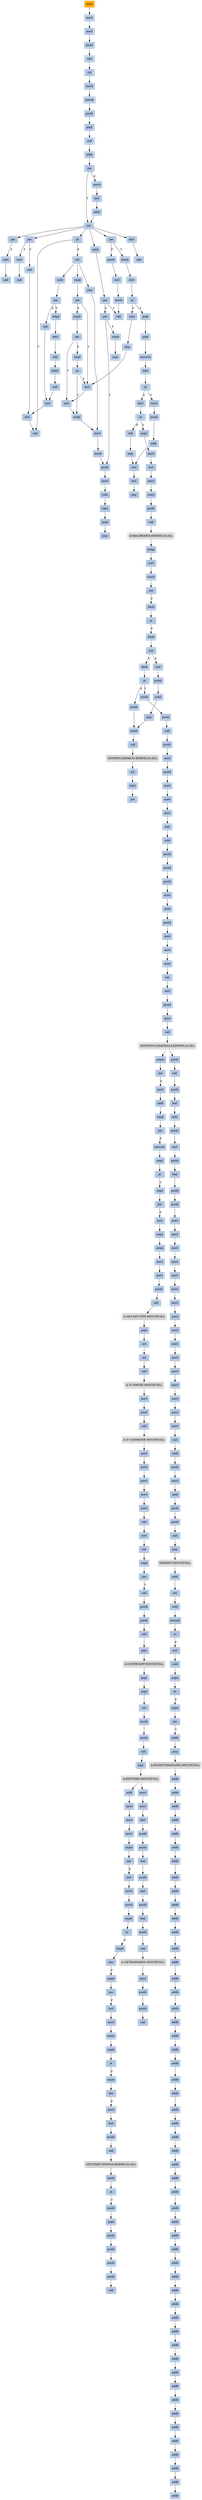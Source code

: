 strict digraph G {
	graph [bgcolor=transparent,
		name=G
	];
	node [color=lightsteelblue,
		fillcolor=lightsteelblue,
		shape=rectangle,
		style=filled
	];
	a0x0041d000movl_0x4001d0UINT32_ebx	[color=lightgrey,
		fillcolor=orange,
		label=movl];
	a0x0041d005movl_0x401000UINT32_edi	[label=movl];
	a0x0041d000movl_0x4001d0UINT32_ebx -> a0x0041d005movl_0x401000UINT32_edi	[color="#000000"];
	a0x0041d00amovl_0x414cf2UINT32_esi	[label=movl];
	a0x0041d005movl_0x401000UINT32_edi -> a0x0041d00amovl_0x414cf2UINT32_esi	[color="#000000"];
	a0x0041d00fpushl_ebx	[label=pushl];
	a0x0041d00amovl_0x414cf2UINT32_esi -> a0x0041d00fpushl_ebx	[color="#000000"];
	a0x0041d010call_0x0041d01f	[label=call];
	a0x0041d00fpushl_ebx -> a0x0041d010call_0x0041d01f	[color="#000000"];
	a0x0041d01fcld_	[label=cld];
	a0x0041d010call_0x0041d01f -> a0x0041d01fcld_	[color="#000000"];
	a0x0041d020movb_0xffffff80UINT8_dl	[label=movb];
	a0x0041d01fcld_ -> a0x0041d020movb_0xffffff80UINT8_dl	[color="#000000"];
	a0x0041d022movsb_ds_esi__es_edi_	[label=movsb];
	a0x0041d020movb_0xffffff80UINT8_dl -> a0x0041d022movsb_ds_esi__es_edi_	[color="#000000"];
	a0x0041d023pushl_0x2UINT8	[label=pushl];
	a0x0041d022movsb_ds_esi__es_edi_ -> a0x0041d023pushl_0x2UINT8	[color="#000000"];
	a0x0041d025popl_ebx	[label=popl];
	a0x0041d023pushl_0x2UINT8 -> a0x0041d025popl_ebx	[color="#000000"];
	a0x0041d026call_esp_	[label=call];
	a0x0041d025popl_ebx -> a0x0041d026call_esp_	[color="#000000"];
	a0x0041d015addb_dl_dl	[label=addb];
	a0x0041d026call_esp_ -> a0x0041d015addb_dl_dl	[color="#000000"];
	a0x0041d017jne_0x0041d01e	[label=jne];
	a0x0041d015addb_dl_dl -> a0x0041d017jne_0x0041d01e	[color="#000000"];
	a0x0041d019movb_esi__dl	[label=movb];
	a0x0041d017jne_0x0041d01e -> a0x0041d019movb_esi__dl	[color="#000000",
		label=F];
	a0x0041d01eret	[label=ret];
	a0x0041d017jne_0x0041d01e -> a0x0041d01eret	[color="#000000",
		label=T];
	a0x0041d01bincl_esi	[label=incl];
	a0x0041d019movb_esi__dl -> a0x0041d01bincl_esi	[color="#000000"];
	a0x0041d01cadcb_dl_dl	[label=adcb];
	a0x0041d01bincl_esi -> a0x0041d01cadcb_dl_dl	[color="#000000"];
	a0x0041d01cadcb_dl_dl -> a0x0041d01eret	[color="#000000"];
	a0x0041d029jae_0x0041d022	[label=jae];
	a0x0041d01eret -> a0x0041d029jae_0x0041d022	[color="#000000"];
	a0x0041d030jae_0x0041d04a	[label=jae];
	a0x0041d01eret -> a0x0041d030jae_0x0041d04a	[color="#000000"];
	a0x0041d037jae_0x0041d05a	[label=jae];
	a0x0041d01eret -> a0x0041d037jae_0x0041d05a	[color="#000000"];
	a0x0041d041adcb_al_al	[label=adcb];
	a0x0041d01eret -> a0x0041d041adcb_al_al	[color="#000000"];
	a0x0041d097adcl_ecx_ecx	[label=adcl];
	a0x0041d01eret -> a0x0041d097adcl_ecx_ecx	[color="#000000"];
	a0x0041d09djb_0x0041d093	[label=jb];
	a0x0041d01eret -> a0x0041d09djb_0x0041d093	[color="#000000"];
	a0x0041d02bxorl_ecx_ecx	[label=xorl];
	a0x0041d029jae_0x0041d022 -> a0x0041d02bxorl_ecx_ecx	[color="#000000",
		label=F];
	a0x0041d02dcall_esp_	[label=call];
	a0x0041d02bxorl_ecx_ecx -> a0x0041d02dcall_esp_	[color="#000000"];
	a0x0041d032xorl_eax_eax	[label=xorl];
	a0x0041d030jae_0x0041d04a -> a0x0041d032xorl_eax_eax	[color="#000000",
		label=F];
	a0x0041d04acall_0x0041d092	[label=call];
	a0x0041d030jae_0x0041d04a -> a0x0041d04acall_0x0041d092	[color="#000000",
		label=T];
	a0x0041d034call_esp_	[label=call];
	a0x0041d032xorl_eax_eax -> a0x0041d034call_esp_	[color="#000000"];
	a0x0041d039movb_0x2UINT8_bl	[label=movb];
	a0x0041d037jae_0x0041d05a -> a0x0041d039movb_0x2UINT8_bl	[color="#000000",
		label=F];
	a0x0041d05alodsb_ds_esi__al	[label=lodsb];
	a0x0041d037jae_0x0041d05a -> a0x0041d05alodsb_ds_esi__al	[color="#000000",
		label=T];
	a0x0041d03bincl_ecx	[label=incl];
	a0x0041d039movb_0x2UINT8_bl -> a0x0041d03bincl_ecx	[color="#000000"];
	a0x0041d03cmovb_0x10UINT8_al	[label=movb];
	a0x0041d03bincl_ecx -> a0x0041d03cmovb_0x10UINT8_al	[color="#000000"];
	a0x0041d03ecall_esp_	[label=call];
	a0x0041d03cmovb_0x10UINT8_al -> a0x0041d03ecall_esp_	[color="#000000"];
	a0x0041d043jae_0x0041d03e	[label=jae];
	a0x0041d041adcb_al_al -> a0x0041d043jae_0x0041d03e	[color="#000000"];
	a0x0041d043jae_0x0041d03e -> a0x0041d03ecall_esp_	[color="#000000",
		label=T];
	a0x0041d045jne_0x0041d086	[label=jne];
	a0x0041d043jae_0x0041d03e -> a0x0041d045jne_0x0041d086	[color="#000000",
		label=F];
	a0x0041d086pushl_esi	[label=pushl];
	a0x0041d045jne_0x0041d086 -> a0x0041d086pushl_esi	[color="#000000",
		label=T];
	a0x0041d047stosb_al_es_edi_	[label=stosb];
	a0x0041d045jne_0x0041d086 -> a0x0041d047stosb_al_es_edi_	[color="#000000",
		label=F];
	a0x0041d087movl_edi_esi	[label=movl];
	a0x0041d086pushl_esi -> a0x0041d087movl_edi_esi	[color="#000000"];
	a0x0041d089subl_eax_esi	[label=subl];
	a0x0041d087movl_edi_esi -> a0x0041d089subl_eax_esi	[color="#000000"];
	a0x0041d08brepz_movsb_ds_esi__es_edi_	[label=repz];
	a0x0041d089subl_eax_esi -> a0x0041d08brepz_movsb_ds_esi__es_edi_	[color="#000000"];
	a0x0041d08dpopl_esi	[label=popl];
	a0x0041d08brepz_movsb_ds_esi__es_edi_ -> a0x0041d08dpopl_esi	[color="#000000"];
	a0x0041d08ejmp_0x0041d026	[label=jmp];
	a0x0041d08dpopl_esi -> a0x0041d08ejmp_0x0041d026	[color="#000000"];
	a0x0041d048jmp_0x0041d026	[label=jmp];
	a0x0041d047stosb_al_es_edi_ -> a0x0041d048jmp_0x0041d026	[color="#000000"];
	a0x0041d05bshrl_eax	[label=shrl];
	a0x0041d05alodsb_ds_esi__al -> a0x0041d05bshrl_eax	[color="#000000"];
	a0x0041d05dje_0x0041d0a0	[label=je];
	a0x0041d05bshrl_eax -> a0x0041d05dje_0x0041d0a0	[color="#000000"];
	a0x0041d05fadcl_ecx_ecx	[label=adcl];
	a0x0041d05dje_0x0041d0a0 -> a0x0041d05fadcl_ecx_ecx	[color="#000000",
		label=F];
	a0x0041d0a0popl_edi	[label=popl];
	a0x0041d05dje_0x0041d0a0 -> a0x0041d0a0popl_edi	[color="#000000",
		label=T];
	a0x0041d061jmp_0x0041d07f	[label=jmp];
	a0x0041d05fadcl_ecx_ecx -> a0x0041d061jmp_0x0041d07f	[color="#000000"];
	a0x0041d07fincl_ecx	[label=incl];
	a0x0041d061jmp_0x0041d07f -> a0x0041d07fincl_ecx	[color="#000000"];
	a0x0041d080incl_ecx	[label=incl];
	a0x0041d07fincl_ecx -> a0x0041d080incl_ecx	[color="#000000"];
	a0x0041d081xchgl_eax_ebp	[label=xchgl];
	a0x0041d080incl_ecx -> a0x0041d081xchgl_eax_ebp	[color="#000000"];
	a0x0041d082movl_ebp_eax	[label=movl];
	a0x0041d081xchgl_eax_ebp -> a0x0041d082movl_ebp_eax	[color="#000000"];
	a0x0041d084movb_0x1UINT8_bl	[label=movb];
	a0x0041d082movl_ebp_eax -> a0x0041d084movb_0x1UINT8_bl	[color="#000000"];
	a0x0041d084movb_0x1UINT8_bl -> a0x0041d086pushl_esi	[color="#000000"];
	a0x0041d092incl_ecx	[label=incl];
	a0x0041d04acall_0x0041d092 -> a0x0041d092incl_ecx	[color="#000000"];
	a0x0041d093call_0x4esp_	[label=call];
	a0x0041d092incl_ecx -> a0x0041d093call_0x4esp_	[color="#000000"];
	a0x0041d099call_0x4esp_	[label=call];
	a0x0041d097adcl_ecx_ecx -> a0x0041d099call_0x4esp_	[color="#000000"];
	a0x0041d09djb_0x0041d093 -> a0x0041d093call_0x4esp_	[color="#000000",
		label=T];
	a0x0041d09fret	[label=ret];
	a0x0041d09djb_0x0041d093 -> a0x0041d09fret	[color="#000000",
		label=F];
	a0x0041d04fsubl_ebx_ecx	[label=subl];
	a0x0041d09fret -> a0x0041d04fsubl_ebx_ecx	[color="#000000"];
	a0x0041d058jmp_0x0041d082	[label=jmp];
	a0x0041d09fret -> a0x0041d058jmp_0x0041d082	[color="#000000"];
	a0x0041d06ecmpl_0x7d00UINT32_eax	[label=cmpl];
	a0x0041d09fret -> a0x0041d06ecmpl_0x7d00UINT32_eax	[color="#000000"];
	a0x0041d051jne_0x0041d063	[label=jne];
	a0x0041d04fsubl_ebx_ecx -> a0x0041d051jne_0x0041d063	[color="#000000"];
	a0x0041d053call_0x0041d090	[label=call];
	a0x0041d051jne_0x0041d063 -> a0x0041d053call_0x0041d090	[color="#000000",
		label=F];
	a0x0041d063xchgl_eax_ecx	[label=xchgl];
	a0x0041d051jne_0x0041d063 -> a0x0041d063xchgl_eax_ecx	[color="#000000",
		label=T];
	a0x0041d090xorl_ecx_ecx	[label=xorl];
	a0x0041d053call_0x0041d090 -> a0x0041d090xorl_ecx_ecx	[color="#000000"];
	a0x0041d090xorl_ecx_ecx -> a0x0041d092incl_ecx	[color="#000000"];
	a0x0041d058jmp_0x0041d082 -> a0x0041d082movl_ebp_eax	[color="#000000"];
	a0x0041d064decl_eax	[label=decl];
	a0x0041d063xchgl_eax_ecx -> a0x0041d064decl_eax	[color="#000000"];
	a0x0041d065shll_0x8UINT8_eax	[label=shll];
	a0x0041d064decl_eax -> a0x0041d065shll_0x8UINT8_eax	[color="#000000"];
	a0x0041d068lodsb_ds_esi__al	[label=lodsb];
	a0x0041d065shll_0x8UINT8_eax -> a0x0041d068lodsb_ds_esi__al	[color="#000000"];
	a0x0041d069call_0x0041d090	[label=call];
	a0x0041d068lodsb_ds_esi__al -> a0x0041d069call_0x0041d090	[color="#000000"];
	a0x0041d069call_0x0041d090 -> a0x0041d090xorl_ecx_ecx	[color="#000000"];
	a0x0041d073jae_0x0041d07f	[label=jae];
	a0x0041d06ecmpl_0x7d00UINT32_eax -> a0x0041d073jae_0x0041d07f	[color="#000000"];
	a0x0041d073jae_0x0041d07f -> a0x0041d07fincl_ecx	[color="#000000",
		label=T];
	a0x0041d075cmpb_0x5UINT8_ah	[label=cmpb];
	a0x0041d073jae_0x0041d07f -> a0x0041d075cmpb_0x5UINT8_ah	[color="#000000",
		label=F];
	a0x0041d078jae_0x0041d080	[label=jae];
	a0x0041d075cmpb_0x5UINT8_ah -> a0x0041d078jae_0x0041d080	[color="#000000"];
	a0x0041d078jae_0x0041d080 -> a0x0041d080incl_ecx	[color="#000000",
		label=T];
	a0x0041d07acmpl_0x7fUINT8_eax	[label=cmpl];
	a0x0041d078jae_0x0041d080 -> a0x0041d07acmpl_0x7fUINT8_eax	[color="#000000",
		label=F];
	a0x0041d07dja_0x0041d081	[label=ja];
	a0x0041d07acmpl_0x7fUINT8_eax -> a0x0041d07dja_0x0041d081	[color="#000000"];
	a0x0041d07dja_0x0041d081 -> a0x0041d07fincl_ecx	[color="#000000",
		label=F];
	a0x0041d07dja_0x0041d081 -> a0x0041d081xchgl_eax_ebp	[color="#000000",
		label=T];
	a0x0041d0a1popl_ebx	[label=popl];
	a0x0041d0a0popl_edi -> a0x0041d0a1popl_ebx	[color="#000000"];
	a0x0041d0a2movzwl_ebx__edi	[label=movzwl];
	a0x0041d0a1popl_ebx -> a0x0041d0a2movzwl_ebx__edi	[color="#000000"];
	a0x0041d0a5decl_edi	[label=decl];
	a0x0041d0a2movzwl_ebx__edi -> a0x0041d0a5decl_edi	[color="#000000"];
	a0x0041d0a6je_0x0041d0b0	[label=je];
	a0x0041d0a5decl_edi -> a0x0041d0a6je_0x0041d0b0	[color="#000000"];
	a0x0041d0a8decl_edi	[label=decl];
	a0x0041d0a6je_0x0041d0b0 -> a0x0041d0a8decl_edi	[color="#000000",
		label=F];
	a0x0041d0b0movl_0x2ebx__edi	[label=movl];
	a0x0041d0a6je_0x0041d0b0 -> a0x0041d0b0movl_0x2ebx__edi	[color="#000000",
		label=T];
	a0x0041d0a9je_0x0041d0be	[label=je];
	a0x0041d0a8decl_edi -> a0x0041d0a9je_0x0041d0be	[color="#000000"];
	a0x0041d0abshll_0xcUINT8_edi	[label=shll];
	a0x0041d0a9je_0x0041d0be -> a0x0041d0abshll_0xcUINT8_edi	[color="#000000",
		label=F];
	a0x0041d0bepopl_edi	[label=popl];
	a0x0041d0a9je_0x0041d0be -> a0x0041d0bepopl_edi	[color="#000000",
		label=T];
	a0x0041d0aejmp_0x0041d0b7	[label=jmp];
	a0x0041d0abshll_0xcUINT8_edi -> a0x0041d0aejmp_0x0041d0b7	[color="#000000"];
	a0x0041d0b7incl_ebx	[label=incl];
	a0x0041d0aejmp_0x0041d0b7 -> a0x0041d0b7incl_ebx	[color="#000000"];
	a0x0041d0b8incl_ebx	[label=incl];
	a0x0041d0b7incl_ebx -> a0x0041d0b8incl_ebx	[color="#000000"];
	a0x0041d0b9jmp_0x0041d00f	[label=jmp];
	a0x0041d0b8incl_ebx -> a0x0041d0b9jmp_0x0041d00f	[color="#000000"];
	a0x0041d0b3pushl_edi	[label=pushl];
	a0x0041d0b0movl_0x2ebx__edi -> a0x0041d0b3pushl_edi	[color="#000000"];
	a0x0041d0b4addl_0x4UINT8_ebx	[label=addl];
	a0x0041d0b3pushl_edi -> a0x0041d0b4addl_0x4UINT8_ebx	[color="#000000"];
	a0x0041d0b4addl_0x4UINT8_ebx -> a0x0041d0b7incl_ebx	[color="#000000"];
	a0x0041d0bfmovl_0x41d128UINT32_ebx	[label=movl];
	a0x0041d0bepopl_edi -> a0x0041d0bfmovl_0x41d128UINT32_ebx	[color="#000000"];
	a0x0041d0c4incl_edi	[label=incl];
	a0x0041d0bfmovl_0x41d128UINT32_ebx -> a0x0041d0c4incl_edi	[color="#000000"];
	a0x0041d0c5movl_edi__esi	[label=movl];
	a0x0041d0c4incl_edi -> a0x0041d0c5movl_edi__esi	[color="#000000"];
	a0x0041d0c7scasl_es_edi__eax	[label=scasl];
	a0x0041d0c5movl_edi__esi -> a0x0041d0c7scasl_es_edi__eax	[color="#000000"];
	a0x0041d0c8pushl_edi	[label=pushl];
	a0x0041d0c7scasl_es_edi__eax -> a0x0041d0c8pushl_edi	[color="#000000"];
	a0x0041d0c9call_ebx_	[label=call];
	a0x0041d0c8pushl_edi -> a0x0041d0c9call_ebx_	[color="#000000"];
	LOADLIBRARYA_KERNEL32_DLL	[color=lightgrey,
		fillcolor=lightgrey,
		label="LOADLIBRARYA-KERNEL32-DLL"];
	a0x0041d0c9call_ebx_ -> LOADLIBRARYA_KERNEL32_DLL	[color="#000000"];
	a0x0041d0cbxchgl_eax_ebp	[label=xchgl];
	LOADLIBRARYA_KERNEL32_DLL -> a0x0041d0cbxchgl_eax_ebp	[color="#000000"];
	a0x0041d0ccxorl_eax_eax	[label=xorl];
	a0x0041d0cbxchgl_eax_ebp -> a0x0041d0ccxorl_eax_eax	[color="#000000"];
	a0x0041d0cescasb_es_edi__al	[label=scasb];
	a0x0041d0ccxorl_eax_eax -> a0x0041d0cescasb_es_edi__al	[color="#000000"];
	a0x0041d0cfjne_0x0041d0ce	[label=jne];
	a0x0041d0cescasb_es_edi__al -> a0x0041d0cfjne_0x0041d0ce	[color="#000000"];
	a0x0041d0d1decb_edi_	[label=decb];
	a0x0041d0cfjne_0x0041d0ce -> a0x0041d0d1decb_edi_	[color="#000000",
		label=F];
	a0x0041d0d3je_0x0041d0c4	[label=je];
	a0x0041d0d1decb_edi_ -> a0x0041d0d3je_0x0041d0c4	[color="#000000"];
	a0x0041d0d5decb_edi_	[label=decb];
	a0x0041d0d3je_0x0041d0c4 -> a0x0041d0d5decb_edi_	[color="#000000",
		label=F];
	a0x0041d0d7jne_0x0041d0df	[label=jne];
	a0x0041d0d5decb_edi_ -> a0x0041d0d7jne_0x0041d0df	[color="#000000"];
	a0x0041d0dfdecb_edi_	[label=decb];
	a0x0041d0d7jne_0x0041d0df -> a0x0041d0dfdecb_edi_	[color="#000000",
		label=T];
	a0x0041d0d9incl_edi	[label=incl];
	a0x0041d0d7jne_0x0041d0df -> a0x0041d0d9incl_edi	[color="#000000",
		label=F];
	a0x0041d0e1je_0x0040acb2	[label=je];
	a0x0041d0dfdecb_edi_ -> a0x0041d0e1je_0x0040acb2	[color="#000000"];
	a0x0041d0e7pushl_edi	[label=pushl];
	a0x0041d0e1je_0x0040acb2 -> a0x0041d0e7pushl_edi	[color="#000000",
		label=F];
	a0x0040acb2pushl_0x70UINT8	[label=pushl];
	a0x0041d0e1je_0x0040acb2 -> a0x0040acb2pushl_0x70UINT8	[color="#000000",
		label=T];
	a0x0041d0e8pushl_ebp	[label=pushl];
	a0x0041d0e7pushl_edi -> a0x0041d0e8pushl_ebp	[color="#000000"];
	a0x0041d0e9call_0x4ebx_	[label=call];
	a0x0041d0e8pushl_ebp -> a0x0041d0e9call_0x4ebx_	[color="#000000"];
	GETPROCADDRESS_KERNEL32_DLL	[color=lightgrey,
		fillcolor=lightgrey,
		label="GETPROCADDRESS-KERNEL32-DLL"];
	a0x0041d0e9call_0x4ebx_ -> GETPROCADDRESS_KERNEL32_DLL	[color="#000000"];
	a0x0041d0ecorl_eax_esi_	[label=orl];
	GETPROCADDRESS_KERNEL32_DLL -> a0x0041d0ecorl_eax_esi_	[color="#000000"];
	a0x0041d0eelodsl_ds_esi__eax	[label=lodsl];
	a0x0041d0ecorl_eax_esi_ -> a0x0041d0eelodsl_ds_esi__eax	[color="#000000"];
	a0x0041d0efjne_0x0041d0cc	[label=jne];
	a0x0041d0eelodsl_ds_esi__eax -> a0x0041d0efjne_0x0041d0cc	[color="#000000"];
	a0x0041d0dapushl_edi_	[label=pushl];
	a0x0041d0d9incl_edi -> a0x0041d0dapushl_edi_	[color="#000000"];
	a0x0041d0dcscasl_es_edi__eax	[label=scasl];
	a0x0041d0dapushl_edi_ -> a0x0041d0dcscasl_es_edi__eax	[color="#000000"];
	a0x0041d0ddjmp_0x0041d0e8	[label=jmp];
	a0x0041d0dcscasl_es_edi__eax -> a0x0041d0ddjmp_0x0041d0e8	[color="#000000"];
	a0x0041d0ddjmp_0x0041d0e8 -> a0x0041d0e8pushl_ebp	[color="#000000"];
	a0x0040acb4pushl_0x40b378UINT32	[label=pushl];
	a0x0040acb2pushl_0x70UINT8 -> a0x0040acb4pushl_0x40b378UINT32	[color="#000000"];
	a0x0040acb9call_0x40aea0	[label=call];
	a0x0040acb4pushl_0x40b378UINT32 -> a0x0040acb9call_0x40aea0	[color="#000000"];
	a0x0040aea0pushl_0x40aef0UINT32	[label=pushl];
	a0x0040acb9call_0x40aea0 -> a0x0040aea0pushl_0x40aef0UINT32	[color="#000000"];
	a0x0040aea5movl_fs_0_eax	[label=movl];
	a0x0040aea0pushl_0x40aef0UINT32 -> a0x0040aea5movl_fs_0_eax	[color="#000000"];
	a0x0040aeabpushl_eax	[label=pushl];
	a0x0040aea5movl_fs_0_eax -> a0x0040aeabpushl_eax	[color="#000000"];
	a0x0040aeacmovl_esp_fs_0	[label=movl];
	a0x0040aeabpushl_eax -> a0x0040aeacmovl_esp_fs_0	[color="#000000"];
	a0x0040aeb3movl_0x10esp__eax	[label=movl];
	a0x0040aeacmovl_esp_fs_0 -> a0x0040aeb3movl_0x10esp__eax	[color="#000000"];
	a0x0040aeb7movl_ebp_0x10esp_	[label=movl];
	a0x0040aeb3movl_0x10esp__eax -> a0x0040aeb7movl_ebp_0x10esp_	[color="#000000"];
	a0x0040aebbleal_0x10esp__ebp	[label=leal];
	a0x0040aeb7movl_ebp_0x10esp_ -> a0x0040aebbleal_0x10esp__ebp	[color="#000000"];
	a0x0040aebfsubl_eax_esp	[label=subl];
	a0x0040aebbleal_0x10esp__ebp -> a0x0040aebfsubl_eax_esp	[color="#000000"];
	a0x0040aec1pushl_ebx	[label=pushl];
	a0x0040aebfsubl_eax_esp -> a0x0040aec1pushl_ebx	[color="#000000"];
	a0x0040aec2pushl_esi	[label=pushl];
	a0x0040aec1pushl_ebx -> a0x0040aec2pushl_esi	[color="#000000"];
	a0x0040aec3pushl_edi	[label=pushl];
	a0x0040aec2pushl_esi -> a0x0040aec3pushl_edi	[color="#000000"];
	a0x0040aec4movl__8ebp__eax	[label=movl];
	a0x0040aec3pushl_edi -> a0x0040aec4movl__8ebp__eax	[color="#000000"];
	a0x0040aec7movl_esp__24ebp_	[label=movl];
	a0x0040aec4movl__8ebp__eax -> a0x0040aec7movl_esp__24ebp_	[color="#000000"];
	a0x0040aecapushl_eax	[label=pushl];
	a0x0040aec7movl_esp__24ebp_ -> a0x0040aecapushl_eax	[color="#000000"];
	a0x0040aecbmovl__4ebp__eax	[label=movl];
	a0x0040aecapushl_eax -> a0x0040aecbmovl__4ebp__eax	[color="#000000"];
	a0x0040aecemovl_0xffffffffUINT32__4ebp_	[label=movl];
	a0x0040aecbmovl__4ebp__eax -> a0x0040aecemovl_0xffffffffUINT32__4ebp_	[color="#000000"];
	a0x0040aed5movl_eax__8ebp_	[label=movl];
	a0x0040aecemovl_0xffffffffUINT32__4ebp_ -> a0x0040aed5movl_eax__8ebp_	[color="#000000"];
	a0x0040aed8ret	[label=ret];
	a0x0040aed5movl_eax__8ebp_ -> a0x0040aed8ret	[color="#000000"];
	a0x0040acbexorl_ebx_ebx	[label=xorl];
	a0x0040aed8ret -> a0x0040acbexorl_ebx_ebx	[color="#000000"];
	a0x0040acc0pushl_ebx	[label=pushl];
	a0x0040acbexorl_ebx_ebx -> a0x0040acc0pushl_ebx	[color="#000000"];
	a0x0040acc1movl_0x40b050_edi	[label=movl];
	a0x0040acc0pushl_ebx -> a0x0040acc1movl_0x40b050_edi	[color="#000000"];
	a0x0040acc7call_edi	[label=call];
	a0x0040acc1movl_0x40b050_edi -> a0x0040acc7call_edi	[color="#000000"];
	GETMODULEHANDLEA_KERNEL32_DLL	[color=lightgrey,
		fillcolor=lightgrey,
		label="GETMODULEHANDLEA-KERNEL32-DLL"];
	a0x0040acc7call_edi -> GETMODULEHANDLEA_KERNEL32_DLL	[color="#000000"];
	a0x0040acc9cmpw_0x5a4dUINT16_eax_	[label=cmpw];
	GETMODULEHANDLEA_KERNEL32_DLL -> a0x0040acc9cmpw_0x5a4dUINT16_eax_	[color="#000000"];
	a0x0040ae20pushl_eax	[label=pushl];
	GETMODULEHANDLEA_KERNEL32_DLL -> a0x0040ae20pushl_eax	[color="#000000"];
	a0x0040accejne_0x40acef	[label=jne];
	a0x0040acc9cmpw_0x5a4dUINT16_eax_ -> a0x0040accejne_0x40acef	[color="#000000"];
	a0x0040acd0movl_0x3ceax__ecx	[label=movl];
	a0x0040accejne_0x40acef -> a0x0040acd0movl_0x3ceax__ecx	[color="#000000",
		label=F];
	a0x0040acd3addl_eax_ecx	[label=addl];
	a0x0040acd0movl_0x3ceax__ecx -> a0x0040acd3addl_eax_ecx	[color="#000000"];
	a0x0040acd5cmpl_0x4550UINT32_ecx_	[label=cmpl];
	a0x0040acd3addl_eax_ecx -> a0x0040acd5cmpl_0x4550UINT32_ecx_	[color="#000000"];
	a0x0040acdbjne_0x40acef	[label=jne];
	a0x0040acd5cmpl_0x4550UINT32_ecx_ -> a0x0040acdbjne_0x40acef	[color="#000000"];
	a0x0040acddmovzwl_0x18ecx__eax	[label=movzwl];
	a0x0040acdbjne_0x40acef -> a0x0040acddmovzwl_0x18ecx__eax	[color="#000000",
		label=F];
	a0x0040ace1cmpl_0x10bUINT32_eax	[label=cmpl];
	a0x0040acddmovzwl_0x18ecx__eax -> a0x0040ace1cmpl_0x10bUINT32_eax	[color="#000000"];
	a0x0040ace6je_0x40ad07	[label=je];
	a0x0040ace1cmpl_0x10bUINT32_eax -> a0x0040ace6je_0x40ad07	[color="#000000"];
	a0x0040ad07cmpl_0xeUINT8_0x74ecx_	[label=cmpl];
	a0x0040ace6je_0x40ad07 -> a0x0040ad07cmpl_0xeUINT8_0x74ecx_	[color="#000000",
		label=T];
	a0x0040ad0bjbe_0x40acef	[label=jbe];
	a0x0040ad07cmpl_0xeUINT8_0x74ecx_ -> a0x0040ad0bjbe_0x40acef	[color="#000000"];
	a0x0040ad0dxorl_eax_eax	[label=xorl];
	a0x0040ad0bjbe_0x40acef -> a0x0040ad0dxorl_eax_eax	[color="#000000",
		label=F];
	a0x0040ad0fcmpl_ebx_0xe8ecx_	[label=cmpl];
	a0x0040ad0dxorl_eax_eax -> a0x0040ad0fcmpl_ebx_0xe8ecx_	[color="#000000"];
	a0x0040ad15setne_al	[label=setne];
	a0x0040ad0fcmpl_ebx_0xe8ecx_ -> a0x0040ad15setne_al	[color="#000000"];
	a0x0040ad18movl_eax__28ebp_	[label=movl];
	a0x0040ad15setne_al -> a0x0040ad18movl_eax__28ebp_	[color="#000000"];
	a0x0040ad1bmovl_ebx__4ebp_	[label=movl];
	a0x0040ad18movl_eax__28ebp_ -> a0x0040ad1bmovl_ebx__4ebp_	[color="#000000"];
	a0x0040ad1epushl_0x2UINT8	[label=pushl];
	a0x0040ad1bmovl_ebx__4ebp_ -> a0x0040ad1epushl_0x2UINT8	[color="#000000"];
	a0x0040ad20call_0x40b32c	[label=call];
	a0x0040ad1epushl_0x2UINT8 -> a0x0040ad20call_0x40b32c	[color="#000000"];
	A__SET_APP_TYPE_MSVCRT_DLL	[color=lightgrey,
		fillcolor=lightgrey,
		label="A--SET-APP-TYPE-MSVCRT-DLL"];
	a0x0040ad20call_0x40b32c -> A__SET_APP_TYPE_MSVCRT_DLL	[color="#000000"];
	a0x0040ad26popl_ecx	[label=popl];
	A__SET_APP_TYPE_MSVCRT_DLL -> a0x0040ad26popl_ecx	[color="#000000"];
	a0x0040ad27orl_0xffffffffUINT8_0x40f298	[label=orl];
	a0x0040ad26popl_ecx -> a0x0040ad27orl_0xffffffffUINT8_0x40f298	[color="#000000"];
	a0x0040ad2eorl_0xffffffffUINT8_0x40f29c	[label=orl];
	a0x0040ad27orl_0xffffffffUINT8_0x40f298 -> a0x0040ad2eorl_0xffffffffUINT8_0x40f29c	[color="#000000"];
	a0x0040ad35call_0x40b2e4	[label=call];
	a0x0040ad2eorl_0xffffffffUINT8_0x40f29c -> a0x0040ad35call_0x40b2e4	[color="#000000"];
	A__P__FMODE_MSVCRT_DLL	[color=lightgrey,
		fillcolor=lightgrey,
		label="A--P--FMODE-MSVCRT-DLL"];
	a0x0040ad35call_0x40b2e4 -> A__P__FMODE_MSVCRT_DLL	[color="#000000"];
	a0x0040ad3bmovl_0x40e22c_ecx	[label=movl];
	A__P__FMODE_MSVCRT_DLL -> a0x0040ad3bmovl_0x40e22c_ecx	[color="#000000"];
	a0x0040ad41movl_ecx_eax_	[label=movl];
	a0x0040ad3bmovl_0x40e22c_ecx -> a0x0040ad41movl_ecx_eax_	[color="#000000"];
	a0x0040ad43call_0x40b2e0	[label=call];
	a0x0040ad41movl_ecx_eax_ -> a0x0040ad43call_0x40b2e0	[color="#000000"];
	A__P__COMMODE_MSVCRT_DLL	[color=lightgrey,
		fillcolor=lightgrey,
		label="A--P--COMMODE-MSVCRT-DLL"];
	a0x0040ad43call_0x40b2e0 -> A__P__COMMODE_MSVCRT_DLL	[color="#000000"];
	a0x0040ad49movl_0x40e228_ecx	[label=movl];
	A__P__COMMODE_MSVCRT_DLL -> a0x0040ad49movl_0x40e228_ecx	[color="#000000"];
	a0x0040ad4fmovl_ecx_eax_	[label=movl];
	a0x0040ad49movl_0x40e228_ecx -> a0x0040ad4fmovl_ecx_eax_	[color="#000000"];
	a0x0040ad51movl_0x40b2dc_eax	[label=movl];
	a0x0040ad4fmovl_ecx_eax_ -> a0x0040ad51movl_0x40b2dc_eax	[color="#000000"];
	a0x0040ad56movl_eax__eax	[label=movl];
	a0x0040ad51movl_0x40b2dc_eax -> a0x0040ad56movl_eax__eax	[color="#000000"];
	a0x0040ad58movl_eax_0x40f294	[label=movl];
	a0x0040ad56movl_eax__eax -> a0x0040ad58movl_eax_0x40f294	[color="#000000"];
	a0x0040ad5dcall_0x40ae9c	[label=call];
	a0x0040ad58movl_eax_0x40f294 -> a0x0040ad5dcall_0x40ae9c	[color="#000000"];
	a0x0040ae9cxorl_eax_eax	[label=xorl];
	a0x0040ad5dcall_0x40ae9c -> a0x0040ae9cxorl_eax_eax	[color="#000000"];
	a0x0040ae9eret	[label=ret];
	a0x0040ae9cxorl_eax_eax -> a0x0040ae9eret	[color="#000000"];
	a0x0040ad62cmpl_ebx_0x40e000	[label=cmpl];
	a0x0040ae9eret -> a0x0040ad62cmpl_ebx_0x40e000	[color="#000000"];
	a0x0040ad68jne_0x40ad76	[label=jne];
	a0x0040ad62cmpl_ebx_0x40e000 -> a0x0040ad68jne_0x40ad76	[color="#000000"];
	a0x0040ad76call_0x40ae8a	[label=call];
	a0x0040ad68jne_0x40ad76 -> a0x0040ad76call_0x40ae8a	[color="#000000",
		label=T];
	a0x0040ae8apushl_0x30000UINT32	[label=pushl];
	a0x0040ad76call_0x40ae8a -> a0x0040ae8apushl_0x30000UINT32	[color="#000000"];
	a0x0040ae8fpushl_0x10000UINT32	[label=pushl];
	a0x0040ae8apushl_0x30000UINT32 -> a0x0040ae8fpushl_0x10000UINT32	[color="#000000"];
	a0x0040ae94call_0x40aeea	[label=call];
	a0x0040ae8fpushl_0x10000UINT32 -> a0x0040ae94call_0x40aeea	[color="#000000"];
	a0x0040aeeajmp_0x40b330	[label=jmp];
	a0x0040ae94call_0x40aeea -> a0x0040aeeajmp_0x40b330	[color="#000000"];
	A_CONTROLFP_MSVCRT_DLL	[color=lightgrey,
		fillcolor=lightgrey,
		label="A-CONTROLFP-MSVCRT-DLL"];
	a0x0040aeeajmp_0x40b330 -> A_CONTROLFP_MSVCRT_DLL	[color="#000000"];
	a0x0040ae99popl_ecx	[label=popl];
	A_CONTROLFP_MSVCRT_DLL -> a0x0040ae99popl_ecx	[color="#000000"];
	a0x0040ae9apopl_ecx	[label=popl];
	a0x0040ae99popl_ecx -> a0x0040ae9apopl_ecx	[color="#000000"];
	a0x0040ae9bret	[label=ret];
	a0x0040ae9apopl_ecx -> a0x0040ae9bret	[color="#000000"];
	a0x0040ad7bpushl_0x40b370UINT32	[label=pushl];
	a0x0040ae9bret -> a0x0040ad7bpushl_0x40b370UINT32	[color="#000000"];
	a0x0040ad80pushl_0x40b36cUINT32	[label=pushl];
	a0x0040ad7bpushl_0x40b370UINT32 -> a0x0040ad80pushl_0x40b36cUINT32	[color="#000000"];
	a0x0040ad85call_0x40ae84	[label=call];
	a0x0040ad80pushl_0x40b36cUINT32 -> a0x0040ad85call_0x40ae84	[color="#000000"];
	a0x0040ae84jmp_0x40b28c	[label=jmp];
	a0x0040ad85call_0x40ae84 -> a0x0040ae84jmp_0x40b28c	[color="#000000"];
	A_INITTERM_MSVCRT_DLL	[color=lightgrey,
		fillcolor=lightgrey,
		label="A-INITTERM-MSVCRT-DLL"];
	a0x0040ae84jmp_0x40b28c -> A_INITTERM_MSVCRT_DLL	[color="#000000"];
	a0x0040ad8amovl_0x40e224_eax	[label=movl];
	A_INITTERM_MSVCRT_DLL -> a0x0040ad8amovl_0x40e224_eax	[color="#000000"];
	a0x0040adc0addl_0x24UINT8_esp	[label=addl];
	A_INITTERM_MSVCRT_DLL -> a0x0040adc0addl_0x24UINT8_esp	[color="#000000"];
	a0x0040ad8fmovl_eax__32ebp_	[label=movl];
	a0x0040ad8amovl_0x40e224_eax -> a0x0040ad8fmovl_eax__32ebp_	[color="#000000"];
	a0x0040ad92leal__32ebp__eax	[label=leal];
	a0x0040ad8fmovl_eax__32ebp_ -> a0x0040ad92leal__32ebp__eax	[color="#000000"];
	a0x0040ad95pushl_eax	[label=pushl];
	a0x0040ad92leal__32ebp__eax -> a0x0040ad95pushl_eax	[color="#000000"];
	a0x0040ad96pushl_0x40e220	[label=pushl];
	a0x0040ad95pushl_eax -> a0x0040ad96pushl_0x40e220	[color="#000000"];
	a0x0040ad9cleal__36ebp__eax	[label=leal];
	a0x0040ad96pushl_0x40e220 -> a0x0040ad9cleal__36ebp__eax	[color="#000000"];
	a0x0040ad9fpushl_eax	[label=pushl];
	a0x0040ad9cleal__36ebp__eax -> a0x0040ad9fpushl_eax	[color="#000000"];
	a0x0040ada0leal__40ebp__eax	[label=leal];
	a0x0040ad9fpushl_eax -> a0x0040ada0leal__40ebp__eax	[color="#000000"];
	a0x0040ada3pushl_eax	[label=pushl];
	a0x0040ada0leal__40ebp__eax -> a0x0040ada3pushl_eax	[color="#000000"];
	a0x0040ada4leal__44ebp__eax	[label=leal];
	a0x0040ada3pushl_eax -> a0x0040ada4leal__44ebp__eax	[color="#000000"];
	a0x0040ada7pushl_eax	[label=pushl];
	a0x0040ada4leal__44ebp__eax -> a0x0040ada7pushl_eax	[color="#000000"];
	a0x0040ada8call_0x40b290	[label=call];
	a0x0040ada7pushl_eax -> a0x0040ada8call_0x40b290	[color="#000000"];
	A__GETMAINARGS_MSVCRT_DLL	[color=lightgrey,
		fillcolor=lightgrey,
		label="A--GETMAINARGS-MSVCRT-DLL"];
	a0x0040ada8call_0x40b290 -> A__GETMAINARGS_MSVCRT_DLL	[color="#000000"];
	a0x0040adaemovl_eax__48ebp_	[label=movl];
	A__GETMAINARGS_MSVCRT_DLL -> a0x0040adaemovl_eax__48ebp_	[color="#000000"];
	a0x0040adb1pushl_0x40b368UINT32	[label=pushl];
	a0x0040adaemovl_eax__48ebp_ -> a0x0040adb1pushl_0x40b368UINT32	[color="#000000"];
	a0x0040adb6pushl_0x40b354UINT32	[label=pushl];
	a0x0040adb1pushl_0x40b368UINT32 -> a0x0040adb6pushl_0x40b354UINT32	[color="#000000"];
	a0x0040adbbcall_0x40ae84	[label=call];
	a0x0040adb6pushl_0x40b354UINT32 -> a0x0040adbbcall_0x40ae84	[color="#000000"];
	a0x0040adc3movl_0x40b294_eax	[label=movl];
	a0x0040adc0addl_0x24UINT8_esp -> a0x0040adc3movl_0x40b294_eax	[color="#000000"];
	a0x0040adc8movl_eax__esi	[label=movl];
	a0x0040adc3movl_0x40b294_eax -> a0x0040adc8movl_eax__esi	[color="#000000"];
	a0x0040adcamovl_esi__52ebp_	[label=movl];
	a0x0040adc8movl_eax__esi -> a0x0040adcamovl_esi__52ebp_	[color="#000000"];
	a0x0040adcdcmpb_0x22UINT8_esi_	[label=cmpb];
	a0x0040adcamovl_esi__52ebp_ -> a0x0040adcdcmpb_0x22UINT8_esi_	[color="#000000"];
	a0x0040add0jne_0x40ae0c	[label=jne];
	a0x0040adcdcmpb_0x22UINT8_esi_ -> a0x0040add0jne_0x40ae0c	[color="#000000"];
	a0x0040add2incl_esi	[label=incl];
	a0x0040add0jne_0x40ae0c -> a0x0040add2incl_esi	[color="#000000",
		label=F];
	a0x0040add3movl_esi__52ebp_	[label=movl];
	a0x0040add2incl_esi -> a0x0040add3movl_esi__52ebp_	[color="#000000"];
	a0x0040add6movb_esi__al	[label=movb];
	a0x0040add3movl_esi__52ebp_ -> a0x0040add6movb_esi__al	[color="#000000"];
	a0x0040add8cmpb_bl_al	[label=cmpb];
	a0x0040add6movb_esi__al -> a0x0040add8cmpb_bl_al	[color="#000000"];
	a0x0040addaje_0x40ade0	[label=je];
	a0x0040add8cmpb_bl_al -> a0x0040addaje_0x40ade0	[color="#000000"];
	a0x0040addccmpb_0x22UINT8_al	[label=cmpb];
	a0x0040addaje_0x40ade0 -> a0x0040addccmpb_0x22UINT8_al	[color="#000000",
		label=F];
	a0x0040addejne_0x40add2	[label=jne];
	a0x0040addccmpb_0x22UINT8_al -> a0x0040addejne_0x40add2	[color="#000000"];
	a0x0040ade0cmpb_0x22UINT8_esi_	[label=cmpb];
	a0x0040addejne_0x40add2 -> a0x0040ade0cmpb_0x22UINT8_esi_	[color="#000000",
		label=F];
	a0x0040ade3jne_0x40ade9	[label=jne];
	a0x0040ade0cmpb_0x22UINT8_esi_ -> a0x0040ade3jne_0x40ade9	[color="#000000"];
	a0x0040ade5incl_esi	[label=incl];
	a0x0040ade3jne_0x40ade9 -> a0x0040ade5incl_esi	[color="#000000",
		label=F];
	a0x0040ade6movl_esi__52ebp_	[label=movl];
	a0x0040ade5incl_esi -> a0x0040ade6movl_esi__52ebp_	[color="#000000"];
	a0x0040ade9movb_esi__al	[label=movb];
	a0x0040ade6movl_esi__52ebp_ -> a0x0040ade9movb_esi__al	[color="#000000"];
	a0x0040adebcmpb_bl_al	[label=cmpb];
	a0x0040ade9movb_esi__al -> a0x0040adebcmpb_bl_al	[color="#000000"];
	a0x0040adedje_0x40adf3	[label=je];
	a0x0040adebcmpb_bl_al -> a0x0040adedje_0x40adf3	[color="#000000"];
	a0x0040adefcmpb_0x20UINT8_al	[label=cmpb];
	a0x0040adedje_0x40adf3 -> a0x0040adefcmpb_0x20UINT8_al	[color="#000000",
		label=F];
	a0x0040adf1jbe_0x40ade5	[label=jbe];
	a0x0040adefcmpb_0x20UINT8_al -> a0x0040adf1jbe_0x40ade5	[color="#000000"];
	a0x0040adf3movl_ebx__76ebp_	[label=movl];
	a0x0040adf1jbe_0x40ade5 -> a0x0040adf3movl_ebx__76ebp_	[color="#000000",
		label=F];
	a0x0040adf6leal__120ebp__eax	[label=leal];
	a0x0040adf3movl_ebx__76ebp_ -> a0x0040adf6leal__120ebp__eax	[color="#000000"];
	a0x0040adf9pushl_eax	[label=pushl];
	a0x0040adf6leal__120ebp__eax -> a0x0040adf9pushl_eax	[color="#000000"];
	a0x0040adfacall_0x40b05c	[label=call];
	a0x0040adf9pushl_eax -> a0x0040adfacall_0x40b05c	[color="#000000"];
	GETSTARTUPINFOA_KERNEL32_DLL	[color=lightgrey,
		fillcolor=lightgrey,
		label="GETSTARTUPINFOA-KERNEL32-DLL"];
	a0x0040adfacall_0x40b05c -> GETSTARTUPINFOA_KERNEL32_DLL	[color="#000000"];
	a0x0040ae00testb_0x1UINT8__76ebp_	[label=testb];
	GETSTARTUPINFOA_KERNEL32_DLL -> a0x0040ae00testb_0x1UINT8__76ebp_	[color="#000000"];
	a0x0040ae04je_0x40ae17	[label=je];
	a0x0040ae00testb_0x1UINT8__76ebp_ -> a0x0040ae04je_0x40ae17	[color="#000000"];
	a0x0040ae17pushl_0xaUINT8	[label=pushl];
	a0x0040ae04je_0x40ae17 -> a0x0040ae17pushl_0xaUINT8	[color="#000000",
		label=T];
	a0x0040ae19popl_eax	[label=popl];
	a0x0040ae17pushl_0xaUINT8 -> a0x0040ae19popl_eax	[color="#000000"];
	a0x0040ae1apushl_eax	[label=pushl];
	a0x0040ae19popl_eax -> a0x0040ae1apushl_eax	[color="#000000"];
	a0x0040ae1bpushl_esi	[label=pushl];
	a0x0040ae1apushl_eax -> a0x0040ae1bpushl_esi	[color="#000000"];
	a0x0040ae1cpushl_ebx	[label=pushl];
	a0x0040ae1bpushl_esi -> a0x0040ae1cpushl_ebx	[color="#000000"];
	a0x0040ae1dpushl_ebx	[label=pushl];
	a0x0040ae1cpushl_ebx -> a0x0040ae1dpushl_ebx	[color="#000000"];
	a0x0040ae1ecall_edi	[label=call];
	a0x0040ae1dpushl_ebx -> a0x0040ae1ecall_edi	[color="#000000"];
	a0x0040ae21call_0x4087f2	[label=call];
	a0x0040ae20pushl_eax -> a0x0040ae21call_0x4087f2	[color="#000000"];
	a0x004087f2pushl_ebp	[label=pushl];
	a0x0040ae21call_0x4087f2 -> a0x004087f2pushl_ebp	[color="#000000"];
	a0x004087f3leal__104esp__ebp	[label=leal];
	a0x004087f2pushl_ebp -> a0x004087f3leal__104esp__ebp	[color="#000000"];
	a0x004087f7subl_0x274UINT32_esp	[label=subl];
	a0x004087f3leal__104esp__ebp -> a0x004087f7subl_0x274UINT32_esp	[color="#000000"];
	a0x004087fdpushl_ebx	[label=pushl];
	a0x004087f7subl_0x274UINT32_esp -> a0x004087fdpushl_ebx	[color="#000000"];
	a0x004087fexorl_ebx_ebx	[label=xorl];
	a0x004087fdpushl_ebx -> a0x004087fexorl_ebx_ebx	[color="#000000"];
	a0x00408800pushl_esi	[label=pushl];
	a0x004087fexorl_ebx_ebx -> a0x00408800pushl_esi	[color="#000000"];
	a0x00408801leal__524ebp__eax	[label=leal];
	a0x00408800pushl_esi -> a0x00408801leal__524ebp__eax	[color="#000000"];
	a0x00408807pushl_edi	[label=pushl];
	a0x00408801leal__524ebp__eax -> a0x00408807pushl_edi	[color="#000000"];
	a0x00408808pushl_eax	[label=pushl];
	a0x00408807pushl_edi -> a0x00408808pushl_eax	[color="#000000"];
	a0x00408809movl_0x214UINT32_eax	[label=movl];
	a0x00408808pushl_eax -> a0x00408809movl_0x214UINT32_eax	[color="#000000"];
	a0x0040880emovl_0x400UINT32_0x38ebp_	[label=movl];
	a0x00408809movl_0x214UINT32_eax -> a0x0040880emovl_0x400UINT32_0x38ebp_	[color="#000000"];
	a0x00408815movl_0x100UINT32_0x3cebp_	[label=movl];
	a0x0040880emovl_0x400UINT32_0x38ebp_ -> a0x00408815movl_0x100UINT32_0x3cebp_	[color="#000000"];
	a0x0040881cmovl_ebx_0x24ebp_	[label=movl];
	a0x00408815movl_0x100UINT32_0x3cebp_ -> a0x0040881cmovl_ebx_0x24ebp_	[color="#000000"];
	a0x0040881fmovl_ebx_0x28ebp_	[label=movl];
	a0x0040881cmovl_ebx_0x24ebp_ -> a0x0040881fmovl_ebx_0x28ebp_	[color="#000000"];
	a0x00408822movl_ebx_0x30ebp_	[label=movl];
	a0x0040881fmovl_ebx_0x28ebp_ -> a0x00408822movl_ebx_0x30ebp_	[color="#000000"];
	a0x00408825movl_ebx_0x34ebp_	[label=movl];
	a0x00408822movl_ebx_0x30ebp_ -> a0x00408825movl_ebx_0x34ebp_	[color="#000000"];
	a0x00408828movl_ebx_0x40ebp_	[label=movl];
	a0x00408825movl_ebx_0x34ebp_ -> a0x00408828movl_ebx_0x40ebp_	[color="#000000"];
	a0x0040882bmovl_ebx_0x2cebp_	[label=movl];
	a0x00408828movl_ebx_0x40ebp_ -> a0x0040882bmovl_ebx_0x2cebp_	[color="#000000"];
	a0x0040882emovl_0x20UINT32_0x4cebp_	[label=movl];
	a0x0040882bmovl_ebx_0x2cebp_ -> a0x0040882emovl_0x20UINT32_0x4cebp_	[color="#000000"];
	a0x00408835movl_ebx_0x44ebp_	[label=movl];
	a0x0040882emovl_0x20UINT32_0x4cebp_ -> a0x00408835movl_ebx_0x44ebp_	[color="#000000"];
	a0x00408838movl_ebx_0x50ebp_	[label=movl];
	a0x00408835movl_ebx_0x44ebp_ -> a0x00408838movl_ebx_0x50ebp_	[color="#000000"];
	a0x0040883bmovl_ebx_0x48ebp_	[label=movl];
	a0x00408838movl_ebx_0x50ebp_ -> a0x0040883bmovl_ebx_0x48ebp_	[color="#000000"];
	a0x0040883emovl_ebx_0x54ebp_	[label=movl];
	a0x0040883bmovl_ebx_0x48ebp_ -> a0x0040883emovl_ebx_0x54ebp_	[color="#000000"];
	a0x00408841movl_0x40bad8UINT32__524ebp_	[label=movl];
	a0x0040883emovl_ebx_0x54ebp_ -> a0x00408841movl_0x40bad8UINT32__524ebp_	[color="#000000"];
	a0x0040884bmovl_ebx__60ebp_	[label=movl];
	a0x00408841movl_0x40bad8UINT32__524ebp_ -> a0x0040884bmovl_ebx__60ebp_	[color="#000000"];
	a0x0040884ecall_0x403ee2	[label=call];
	a0x0040884bmovl_ebx__60ebp_ -> a0x0040884ecall_0x403ee2	[color="#000000"];
	a0x00403ee2addl_0xfffffffcUINT8_eax	[label=addl];
	a0x0040884ecall_0x403ee2 -> a0x00403ee2addl_0xfffffffcUINT8_eax	[color="#000000"];
	a0x00403ee5pushl_eax	[label=pushl];
	a0x00403ee2addl_0xfffffffcUINT8_eax -> a0x00403ee5pushl_eax	[color="#000000"];
	a0x00403ee6movl_0x8esp__eax	[label=movl];
	a0x00403ee5pushl_eax -> a0x00403ee6movl_0x8esp__eax	[color="#000000"];
	a0x00403eeaaddl_0x4UINT8_eax	[label=addl];
	a0x00403ee6movl_0x8esp__eax -> a0x00403eeaaddl_0x4UINT8_eax	[color="#000000"];
	a0x00403eedpushl_0x0UINT8	[label=pushl];
	a0x00403eeaaddl_0x4UINT8_eax -> a0x00403eedpushl_0x0UINT8	[color="#000000"];
	a0x00403eefpushl_eax	[label=pushl];
	a0x00403eedpushl_0x0UINT8 -> a0x00403eefpushl_eax	[color="#000000"];
	a0x00403ef0call_0x40ac3a	[label=call];
	a0x00403eefpushl_eax -> a0x00403ef0call_0x40ac3a	[color="#000000"];
	a0x0040ac3ajmp_0x40b30c	[label=jmp];
	a0x00403ef0call_0x40ac3a -> a0x0040ac3ajmp_0x40b30c	[color="#000000"];
	MEMSET_MSVCRT_DLL	[color=lightgrey,
		fillcolor=lightgrey,
		label="MEMSET-MSVCRT-DLL"];
	a0x0040ac3ajmp_0x40b30c -> MEMSET_MSVCRT_DLL	[color="#000000"];
	a0x00403ef5addl_0xcUINT8_esp	[label=addl];
	MEMSET_MSVCRT_DLL -> a0x00403ef5addl_0xcUINT8_esp	[color="#000000"];
	a0x00403ef8ret	[label=ret];
	a0x00403ef5addl_0xcUINT8_esp -> a0x00403ef8ret	[color="#000000"];
	a0x000935cesubl_0x2072616aUINT32_eax	[label=subl];
	a0x00403ef8ret -> a0x000935cesubl_0x2072616aUINT32_eax	[color="#000000"];
	a0x000935d3boundl_0x2debp__esp	[label=boundl];
	a0x000935cesubl_0x2072616aUINT32_eax -> a0x000935d3boundl_0x2debp__esp	[color="#000000"];
	a0x000935d6jo_0x9364d	[label=jo];
	a0x000935d3boundl_0x2debp__esp -> a0x000935d6jo_0x9364d	[color="#000000"];
	a0x000935d8insl_dx_es_edi_	[label=insl];
	a0x000935d6jo_0x9364d -> a0x000935d8insl_dx_es_edi_	[color="#000000",
		label=F];
	a0x000935d9subl_0x6a2e3276UINT32_eax	[label=subl];
	a0x000935d8insl_dx_es_edi_ -> a0x000935d9subl_0x6a2e3276UINT32_eax	[color="#000000"];
	a0x000935depopa_	[label=popa];
	a0x000935d9subl_0x6a2e3276UINT32_eax -> a0x000935depopa_	[color="#000000"];
	a0x000935dfjb_0x93601	[label=jb];
	a0x000935depopa_ -> a0x000935dfjb_0x93601	[color="#000000"];
	a0x000935e1popa_	[label=popa];
	a0x000935dfjb_0x93601 -> a0x000935e1popa_	[color="#000000",
		label=F];
	a0x000935e2jae_0x93651	[label=jae];
	a0x000935e1popa_ -> a0x000935e2jae_0x93651	[color="#000000"];
	a0x00093651addb_bh_ebx_	[label=addb];
	a0x000935e2jae_0x93651 -> a0x00093651addb_bh_ebx_	[color="#000000",
		label=T];
	a0x0040aef0jmp_0x40b334	[label=jmp];
	a0x00093651addb_bh_ebx_ -> a0x0040aef0jmp_0x40b334	[color="#000000"];
	A_EXCEPT_HANDLER3_MSVCRT_DLL	[color=lightgrey,
		fillcolor=lightgrey,
		label="A-EXCEPT-HANDLER3-MSVCRT-DLL"];
	a0x0040aef0jmp_0x40b334 -> A_EXCEPT_HANDLER3_MSVCRT_DLL	[color="#000000"];
	a0x7c9032a8addb_al_eax_	[label=addb];
	A_EXCEPT_HANDLER3_MSVCRT_DLL -> a0x7c9032a8addb_al_eax_	[color="#000000"];
	a0x7c9032aaaddb_al_eax_	[label=addb];
	a0x7c9032a8addb_al_eax_ -> a0x7c9032aaaddb_al_eax_	[color="#000000"];
	a0x7c9032acaddb_al_eax_	[label=addb];
	a0x7c9032aaaddb_al_eax_ -> a0x7c9032acaddb_al_eax_	[color="#000000"];
	a0x7c9032aeaddb_al_eax_	[label=addb];
	a0x7c9032acaddb_al_eax_ -> a0x7c9032aeaddb_al_eax_	[color="#000000"];
	a0x7c9032b0addb_al_eax_	[label=addb];
	a0x7c9032aeaddb_al_eax_ -> a0x7c9032b0addb_al_eax_	[color="#000000"];
	a0x7c9032b2addb_al_eax_	[label=addb];
	a0x7c9032b0addb_al_eax_ -> a0x7c9032b2addb_al_eax_	[color="#000000"];
	a0x7c9032b4addb_al_eax_	[label=addb];
	a0x7c9032b2addb_al_eax_ -> a0x7c9032b4addb_al_eax_	[color="#000000"];
	a0x7c9032b6addb_al_eax_	[label=addb];
	a0x7c9032b4addb_al_eax_ -> a0x7c9032b6addb_al_eax_	[color="#000000"];
	a0x7c9032b8addb_al_eax_	[label=addb];
	a0x7c9032b6addb_al_eax_ -> a0x7c9032b8addb_al_eax_	[color="#000000"];
	a0x7c9032baaddb_al_eax_	[label=addb];
	a0x7c9032b8addb_al_eax_ -> a0x7c9032baaddb_al_eax_	[color="#000000"];
	a0x7c9032bcaddb_al_eax_	[label=addb];
	a0x7c9032baaddb_al_eax_ -> a0x7c9032bcaddb_al_eax_	[color="#000000"];
	a0x7c9032beaddb_al_eax_	[label=addb];
	a0x7c9032bcaddb_al_eax_ -> a0x7c9032beaddb_al_eax_	[color="#000000"];
	a0x7c9032c0addb_al_eax_	[label=addb];
	a0x7c9032beaddb_al_eax_ -> a0x7c9032c0addb_al_eax_	[color="#000000"];
	a0x7c9032c2addb_al_eax_	[label=addb];
	a0x7c9032c0addb_al_eax_ -> a0x7c9032c2addb_al_eax_	[color="#000000"];
	a0x7c9032c4addb_al_eax_	[label=addb];
	a0x7c9032c2addb_al_eax_ -> a0x7c9032c4addb_al_eax_	[color="#000000"];
	a0x7c9032c6addb_al_eax_	[label=addb];
	a0x7c9032c4addb_al_eax_ -> a0x7c9032c6addb_al_eax_	[color="#000000"];
	a0x7c9032c8addb_al_eax_	[label=addb];
	a0x7c9032c6addb_al_eax_ -> a0x7c9032c8addb_al_eax_	[color="#000000"];
	a0x7c9032caaddb_al_eax_	[label=addb];
	a0x7c9032c8addb_al_eax_ -> a0x7c9032caaddb_al_eax_	[color="#000000"];
	a0x7c9032ccaddb_al_eax_	[label=addb];
	a0x7c9032caaddb_al_eax_ -> a0x7c9032ccaddb_al_eax_	[color="#000000"];
	a0x7c9032ceaddb_al_eax_	[label=addb];
	a0x7c9032ccaddb_al_eax_ -> a0x7c9032ceaddb_al_eax_	[color="#000000"];
	a0x7c9032d0addb_al_eax_	[label=addb];
	a0x7c9032ceaddb_al_eax_ -> a0x7c9032d0addb_al_eax_	[color="#000000"];
	a0x7c9032d2addb_al_eax_	[label=addb];
	a0x7c9032d0addb_al_eax_ -> a0x7c9032d2addb_al_eax_	[color="#000000"];
	a0x7c9032d4addb_al_eax_	[label=addb];
	a0x7c9032d2addb_al_eax_ -> a0x7c9032d4addb_al_eax_	[color="#000000"];
	a0x7c9032d6addb_al_eax_	[label=addb];
	a0x7c9032d4addb_al_eax_ -> a0x7c9032d6addb_al_eax_	[color="#000000"];
	a0x7c9032d8addb_al_eax_	[label=addb];
	a0x7c9032d6addb_al_eax_ -> a0x7c9032d8addb_al_eax_	[color="#000000"];
	a0x7c9032daaddb_al_eax_	[label=addb];
	a0x7c9032d8addb_al_eax_ -> a0x7c9032daaddb_al_eax_	[color="#000000"];
	a0x7c9032dcaddb_al_eax_	[label=addb];
	a0x7c9032daaddb_al_eax_ -> a0x7c9032dcaddb_al_eax_	[color="#000000"];
	a0x7c9032deaddb_al_eax_	[label=addb];
	a0x7c9032dcaddb_al_eax_ -> a0x7c9032deaddb_al_eax_	[color="#000000"];
	a0x7c9032e0addb_al_eax_	[label=addb];
	a0x7c9032deaddb_al_eax_ -> a0x7c9032e0addb_al_eax_	[color="#000000"];
	a0x7c9032e2addb_al_eax_	[label=addb];
	a0x7c9032e0addb_al_eax_ -> a0x7c9032e2addb_al_eax_	[color="#000000"];
	a0x7c9032e4addb_al_eax_	[label=addb];
	a0x7c9032e2addb_al_eax_ -> a0x7c9032e4addb_al_eax_	[color="#000000"];
	a0x7c9032e6addb_al_eax_	[label=addb];
	a0x7c9032e4addb_al_eax_ -> a0x7c9032e6addb_al_eax_	[color="#000000"];
	a0x7c9032e8addb_al_eax_	[label=addb];
	a0x7c9032e6addb_al_eax_ -> a0x7c9032e8addb_al_eax_	[color="#000000"];
	a0x7c9032eaaddb_al_eax_	[label=addb];
	a0x7c9032e8addb_al_eax_ -> a0x7c9032eaaddb_al_eax_	[color="#000000"];
	a0x7c9032ecaddb_al_eax_	[label=addb];
	a0x7c9032eaaddb_al_eax_ -> a0x7c9032ecaddb_al_eax_	[color="#000000"];
	a0x7c9032eeaddb_al_eax_	[label=addb];
	a0x7c9032ecaddb_al_eax_ -> a0x7c9032eeaddb_al_eax_	[color="#000000"];
	a0x7c9032f0addb_al_eax_	[label=addb];
	a0x7c9032eeaddb_al_eax_ -> a0x7c9032f0addb_al_eax_	[color="#000000"];
	a0x7c9032f2addb_al_eax_	[label=addb];
	a0x7c9032f0addb_al_eax_ -> a0x7c9032f2addb_al_eax_	[color="#000000"];
	a0x7c9032f4addb_al_eax_	[label=addb];
	a0x7c9032f2addb_al_eax_ -> a0x7c9032f4addb_al_eax_	[color="#000000"];
	a0x7c9032f6addb_al_eax_	[label=addb];
	a0x7c9032f4addb_al_eax_ -> a0x7c9032f6addb_al_eax_	[color="#000000"];
	a0x7c9032f8addb_al_eax_	[label=addb];
	a0x7c9032f6addb_al_eax_ -> a0x7c9032f8addb_al_eax_	[color="#000000"];
	a0x7c9032faaddb_al_eax_	[label=addb];
	a0x7c9032f8addb_al_eax_ -> a0x7c9032faaddb_al_eax_	[color="#000000"];
	a0x7c9032fcaddb_al_eax_	[label=addb];
	a0x7c9032faaddb_al_eax_ -> a0x7c9032fcaddb_al_eax_	[color="#000000"];
	a0x7c9032feaddb_al_eax_	[label=addb];
	a0x7c9032fcaddb_al_eax_ -> a0x7c9032feaddb_al_eax_	[color="#000000"];
	a0x7c903300addb_al_eax_	[label=addb];
	a0x7c9032feaddb_al_eax_ -> a0x7c903300addb_al_eax_	[color="#000000"];
	a0x7c903302addb_al_eax_	[label=addb];
	a0x7c903300addb_al_eax_ -> a0x7c903302addb_al_eax_	[color="#000000"];
	a0x7c903304addb_al_eax_	[label=addb];
	a0x7c903302addb_al_eax_ -> a0x7c903304addb_al_eax_	[color="#000000"];
	a0x7c903306addb_al_eax_	[label=addb];
	a0x7c903304addb_al_eax_ -> a0x7c903306addb_al_eax_	[color="#000000"];
	a0x7c903308addb_al_eax_	[label=addb];
	a0x7c903306addb_al_eax_ -> a0x7c903308addb_al_eax_	[color="#000000"];
	a0x7c90330aaddb_al_eax_	[label=addb];
	a0x7c903308addb_al_eax_ -> a0x7c90330aaddb_al_eax_	[color="#000000"];
	a0x7c90330caddb_al_eax_	[label=addb];
	a0x7c90330aaddb_al_eax_ -> a0x7c90330caddb_al_eax_	[color="#000000"];
	a0x7c90330eaddb_al_eax_	[label=addb];
	a0x7c90330caddb_al_eax_ -> a0x7c90330eaddb_al_eax_	[color="#000000"];
}
